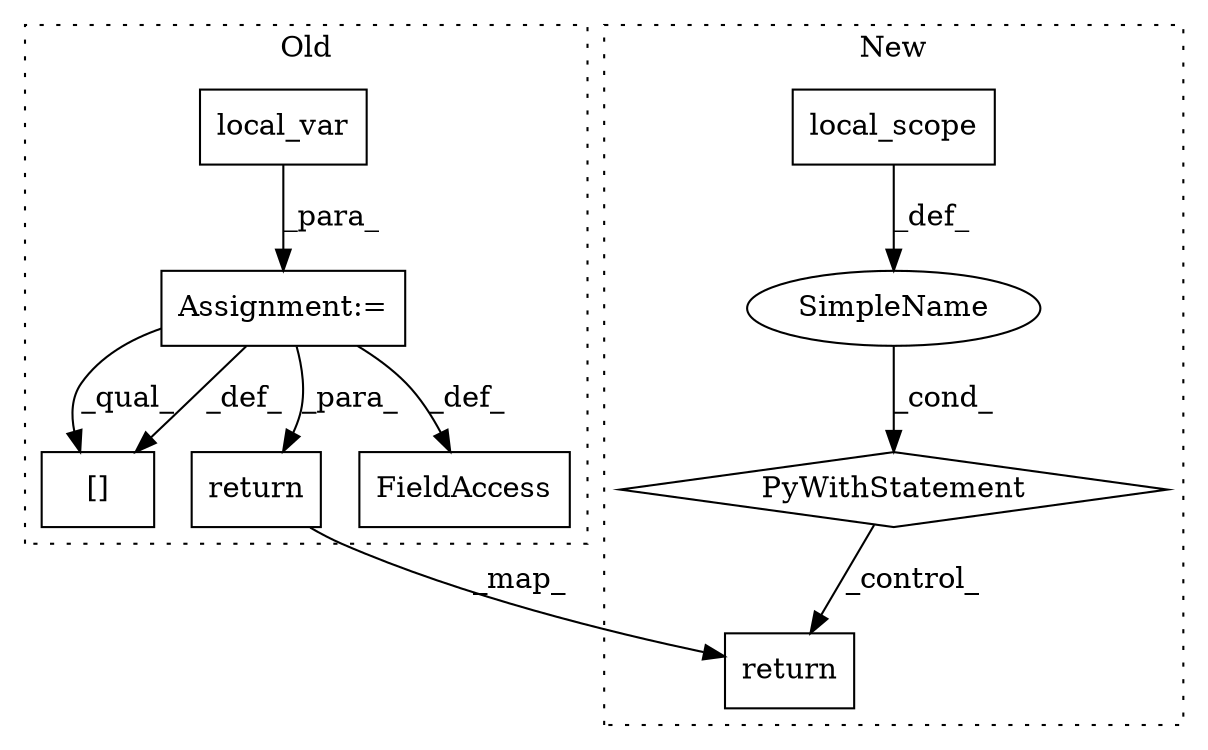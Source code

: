 digraph G {
subgraph cluster0 {
1 [label="local_var" a="32" s="615" l="11" shape="box"];
4 [label="Assignment:=" a="7" s="608" l="1" shape="box"];
5 [label="[]" a="2" s="994,1009" l="12,1" shape="box"];
8 [label="return" a="41" s="1304" l="7" shape="box"];
9 [label="FieldAccess" a="22" s="1265" l="14" shape="box"];
label = "Old";
style="dotted";
}
subgraph cluster1 {
2 [label="local_scope" a="32" s="619" l="13" shape="box"];
3 [label="PyWithStatement" a="104" s="603,632" l="10,2" shape="diamond"];
6 [label="SimpleName" a="42" s="" l="" shape="ellipse"];
7 [label="return" a="41" s="1358" l="7" shape="box"];
label = "New";
style="dotted";
}
1 -> 4 [label="_para_"];
2 -> 6 [label="_def_"];
3 -> 7 [label="_control_"];
4 -> 5 [label="_qual_"];
4 -> 8 [label="_para_"];
4 -> 5 [label="_def_"];
4 -> 9 [label="_def_"];
6 -> 3 [label="_cond_"];
8 -> 7 [label="_map_"];
}